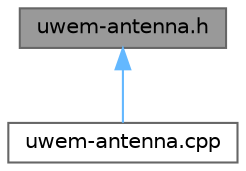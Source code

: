 digraph "uwem-antenna.h"
{
 // LATEX_PDF_SIZE
  bgcolor="transparent";
  edge [fontname=Helvetica,fontsize=10,labelfontname=Helvetica,labelfontsize=10];
  node [fontname=Helvetica,fontsize=10,shape=box,height=0.2,width=0.4];
  Node1 [id="Node000001",label="uwem-antenna.h",height=0.2,width=0.4,color="gray40", fillcolor="grey60", style="filled", fontcolor="black",tooltip="Definition of Uwem antenna class."];
  Node1 -> Node2 [id="edge1_Node000001_Node000002",dir="back",color="steelblue1",style="solid",tooltip=" "];
  Node2 [id="Node000002",label="uwem-antenna.cpp",height=0.2,width=0.4,color="grey40", fillcolor="white", style="filled",URL="$uwem-antenna_8cpp.html",tooltip="Implementation of UwElectroMagneticAntenna class."];
}
